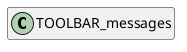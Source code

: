 @startuml
set namespaceSeparator \\
hide members
hide << alias >> circle

class TOOLBAR_messages
@enduml
